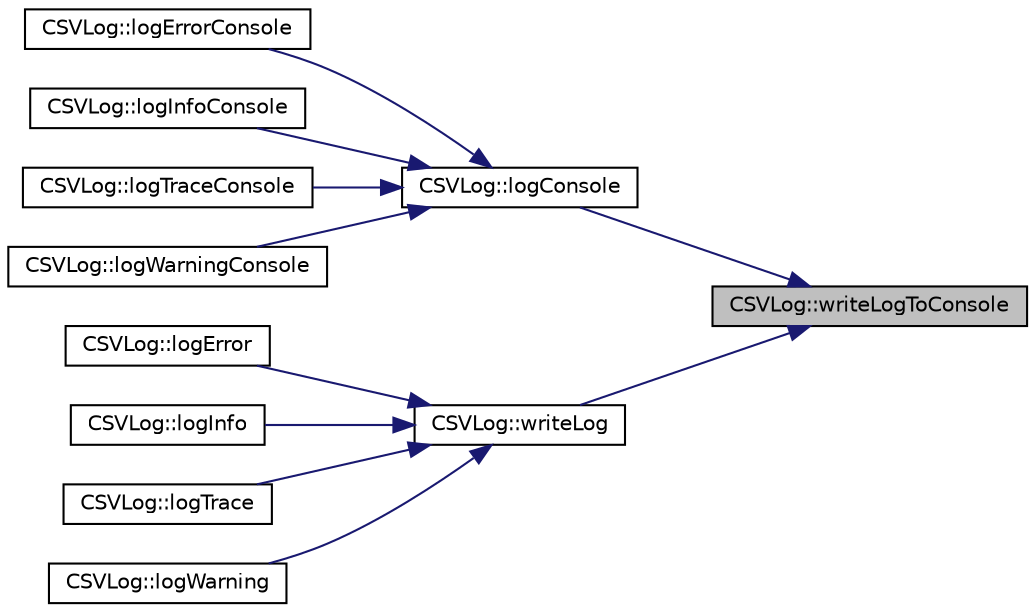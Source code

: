 digraph "CSVLog::writeLogToConsole"
{
 // LATEX_PDF_SIZE
  edge [fontname="Helvetica",fontsize="10",labelfontname="Helvetica",labelfontsize="10"];
  node [fontname="Helvetica",fontsize="10",shape=record];
  rankdir="RL";
  Node1 [label="CSVLog::writeLogToConsole",height=0.2,width=0.4,color="black", fillcolor="grey75", style="filled", fontcolor="black",tooltip="general log generator for console"];
  Node1 -> Node2 [dir="back",color="midnightblue",fontsize="10",style="solid",fontname="Helvetica"];
  Node2 [label="CSVLog::logConsole",height=0.2,width=0.4,color="black", fillcolor="white", style="filled",URL="$classCSVLog.html#a2334ba89101b21b6548d412643a22ec3",tooltip="generate log entry in console"];
  Node2 -> Node3 [dir="back",color="midnightblue",fontsize="10",style="solid",fontname="Helvetica"];
  Node3 [label="CSVLog::logErrorConsole",height=0.2,width=0.4,color="black", fillcolor="white", style="filled",URL="$classCSVLog.html#a0177263b40ad2573d573b9e7201d2acb",tooltip="log on error level in console"];
  Node2 -> Node4 [dir="back",color="midnightblue",fontsize="10",style="solid",fontname="Helvetica"];
  Node4 [label="CSVLog::logInfoConsole",height=0.2,width=0.4,color="black", fillcolor="white", style="filled",URL="$classCSVLog.html#adbdc18656cb435042e287ecb0765f9dd",tooltip="log on info level in console"];
  Node2 -> Node5 [dir="back",color="midnightblue",fontsize="10",style="solid",fontname="Helvetica"];
  Node5 [label="CSVLog::logTraceConsole",height=0.2,width=0.4,color="black", fillcolor="white", style="filled",URL="$classCSVLog.html#ab8505e316b64571c70ba95cfeca4ccb6",tooltip="log on trace level in console"];
  Node2 -> Node6 [dir="back",color="midnightblue",fontsize="10",style="solid",fontname="Helvetica"];
  Node6 [label="CSVLog::logWarningConsole",height=0.2,width=0.4,color="black", fillcolor="white", style="filled",URL="$classCSVLog.html#a38553a9f280cec76680df43316261885",tooltip="log on warning level in console"];
  Node1 -> Node7 [dir="back",color="midnightblue",fontsize="10",style="solid",fontname="Helvetica"];
  Node7 [label="CSVLog::writeLog",height=0.2,width=0.4,color="black", fillcolor="white", style="filled",URL="$classCSVLog.html#a483aac07b38a517ad8f045a34cffdcf9",tooltip="general log generator method"];
  Node7 -> Node8 [dir="back",color="midnightblue",fontsize="10",style="solid",fontname="Helvetica"];
  Node8 [label="CSVLog::logError",height=0.2,width=0.4,color="black", fillcolor="white", style="filled",URL="$classCSVLog.html#a99f056783f1903b0332a39732b79a014",tooltip="general log on error level"];
  Node7 -> Node9 [dir="back",color="midnightblue",fontsize="10",style="solid",fontname="Helvetica"];
  Node9 [label="CSVLog::logInfo",height=0.2,width=0.4,color="black", fillcolor="white", style="filled",URL="$classCSVLog.html#a5a6e01a0b57519dcfa1b1b94017f79f8",tooltip="general log on info level"];
  Node7 -> Node10 [dir="back",color="midnightblue",fontsize="10",style="solid",fontname="Helvetica"];
  Node10 [label="CSVLog::logTrace",height=0.2,width=0.4,color="black", fillcolor="white", style="filled",URL="$classCSVLog.html#a43fd60ab05f615aefdd0af7d3f93840e",tooltip="general log on trace level"];
  Node7 -> Node11 [dir="back",color="midnightblue",fontsize="10",style="solid",fontname="Helvetica"];
  Node11 [label="CSVLog::logWarning",height=0.2,width=0.4,color="black", fillcolor="white", style="filled",URL="$classCSVLog.html#a259cf3f2a38398a047342ec4c2820f5c",tooltip="general log on warning level"];
}
